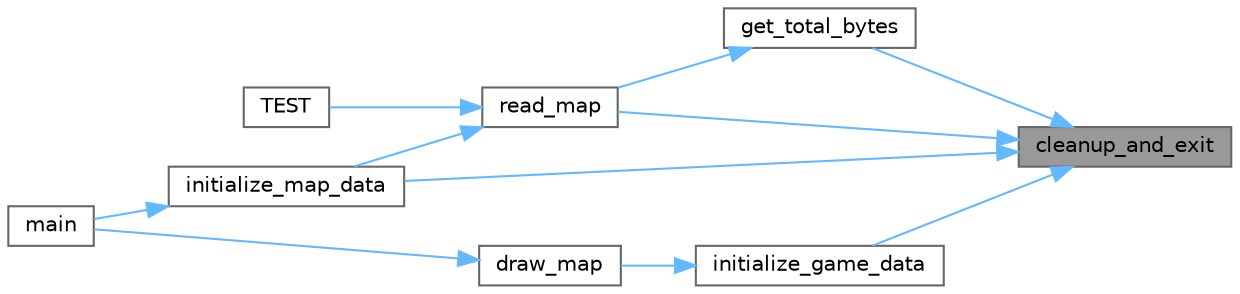 digraph "cleanup_and_exit"
{
 // INTERACTIVE_SVG=YES
 // LATEX_PDF_SIZE
  bgcolor="transparent";
  edge [fontname=Helvetica,fontsize=10,labelfontname=Helvetica,labelfontsize=10];
  node [fontname=Helvetica,fontsize=10,shape=box,height=0.2,width=0.4];
  rankdir="RL";
  Node1 [label="cleanup_and_exit",height=0.2,width=0.4,color="gray40", fillcolor="grey60", style="filled", fontcolor="black",tooltip="Frees any allocated memory and exits the program with the given error number."];
  Node1 -> Node2 [dir="back",color="steelblue1",style="solid"];
  Node2 [label="get_total_bytes",height=0.2,width=0.4,color="grey40", fillcolor="white", style="filled",URL="$read__map_8c.html#a973f5273453bacdf37c27ef24bdd540d",tooltip="Returns the total number of bytes in the file with the given filename."];
  Node2 -> Node3 [dir="back",color="steelblue1",style="solid"];
  Node3 [label="read_map",height=0.2,width=0.4,color="grey40", fillcolor="white", style="filled",URL="$read__map_8c.html#a953ff0338bfa5e5863fc98056025e303",tooltip="Reads the contents of the file with the given name into a dynamically allocated buffer."];
  Node3 -> Node4 [dir="back",color="steelblue1",style="solid"];
  Node4 [label="initialize_map_data",height=0.2,width=0.4,color="grey40", fillcolor="white", style="filled",URL="$draw__map__utils_8c.html#aa2d20c5e42ff62d43c7ffab6d84dc5dd",tooltip="Initializes map data."];
  Node4 -> Node5 [dir="back",color="steelblue1",style="solid"];
  Node5 [label="main",height=0.2,width=0.4,color="grey40", fillcolor="white", style="filled",URL="$main_8c.html#a3c04138a5bfe5d72780bb7e82a18e627",tooltip=" "];
  Node3 -> Node6 [dir="back",color="steelblue1",style="solid"];
  Node6 [label="TEST",height=0.2,width=0.4,color="grey40", fillcolor="white", style="filled",URL="$hello__test_8cc.html#a830efcea470539cf966af5e1ca1d484e",tooltip=" "];
  Node1 -> Node7 [dir="back",color="steelblue1",style="solid"];
  Node7 [label="initialize_game_data",height=0.2,width=0.4,color="grey40", fillcolor="white", style="filled",URL="$draw__map__utils_8c.html#ab1c2d2b6d5eaaa4e4602c09659d51d3d",tooltip=" "];
  Node7 -> Node8 [dir="back",color="steelblue1",style="solid"];
  Node8 [label="draw_map",height=0.2,width=0.4,color="grey40", fillcolor="white", style="filled",URL="$draw__map_8c.html#a3443be67d00219beaaad98305349ce07",tooltip=" "];
  Node8 -> Node5 [dir="back",color="steelblue1",style="solid"];
  Node1 -> Node4 [dir="back",color="steelblue1",style="solid"];
  Node1 -> Node3 [dir="back",color="steelblue1",style="solid"];
}
